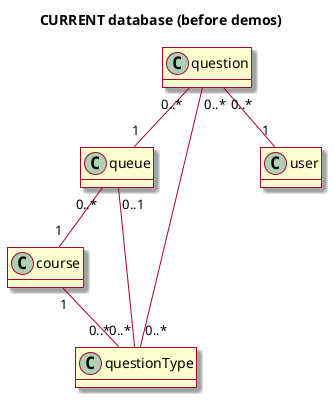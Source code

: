 @startuml

skin rose

title CURRENT database (before demos)


class queue {
}

class course

class questionType 
class question 
class user




queue "0..*" -- "1" course
question "0..*" -- "1" queue
question "0..*" -- "1" user
question "0..*" -- "0..*" questionType
queue "0..1" -- "0..*" questionType
course "1" -- "0..*" questionType

hide empty methods
@enduml